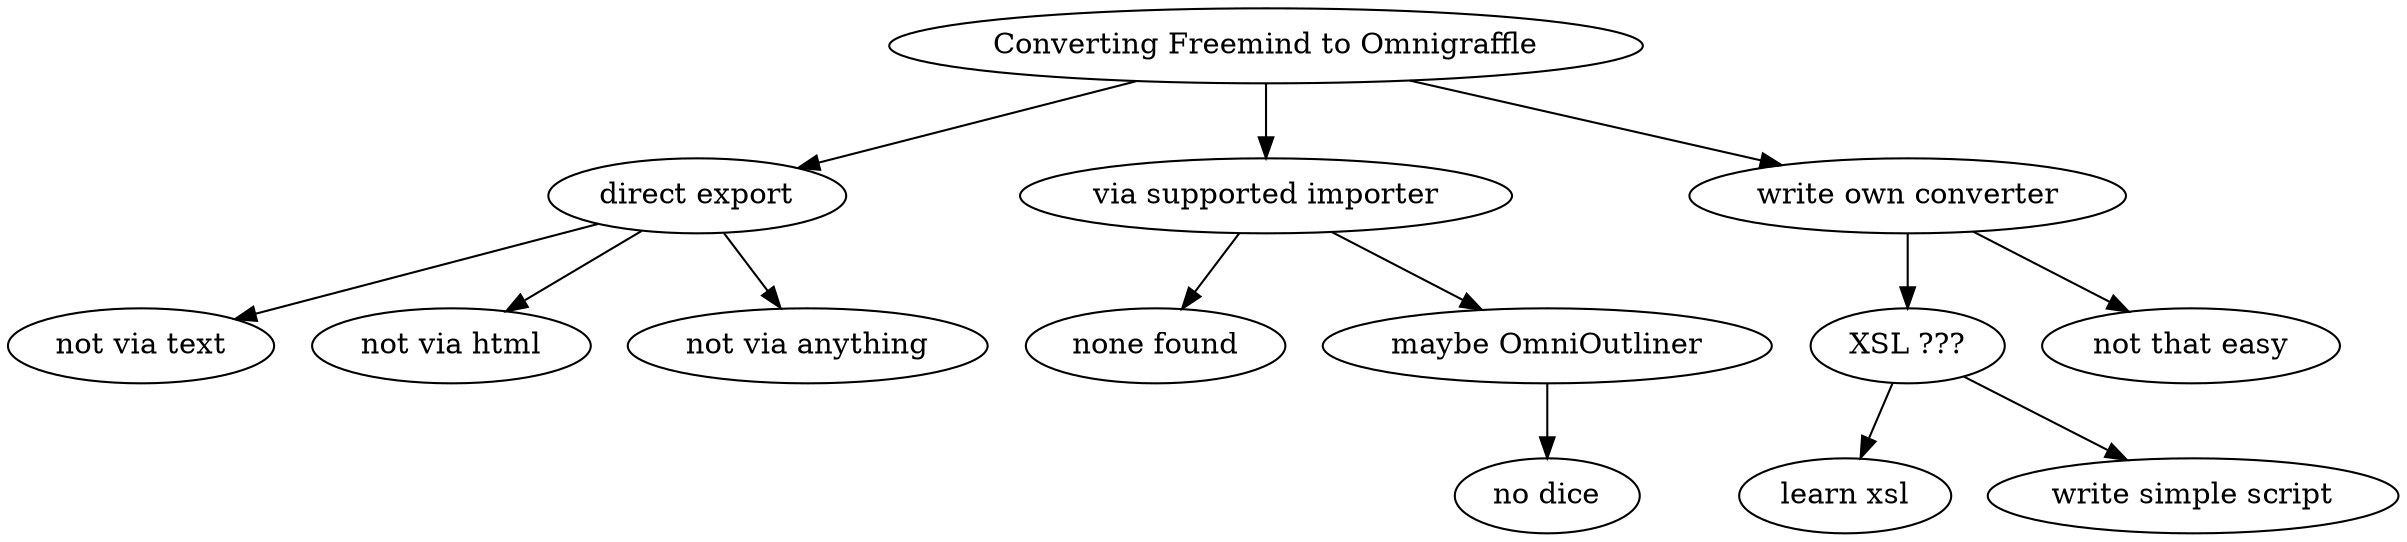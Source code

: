 
    digraph export { 
    ID_478820803 [label="Converting Freemind to Omnigraffle"]; 
        ID_1275403636 [label="direct export"]; 
        ID_222087364 [label="not via text"]; 
        ID_37871273 [label="not via html"]; 
        ID_348595389 [label="not via anything"]; 
        ID_108985482 [label="via supported importer"]; 
        ID_1679504492 [label="none found"]; 
        ID_1730046653 [label="maybe OmniOutliner"]; 
        ID_1573594178 [label="no dice"]; 
        ID_800601001 [label="write own converter"]; 
        ID_538413838 [label="XSL ???"]; 
        ID_1341545522 [label="learn xsl"]; 
        ID_1240445174 [label="write simple script"]; 
        ID_922972562 [label="not that easy"]; 
        ID_478820803 -> ID_1275403636 ;
        ID_1275403636 -> ID_222087364 ;
        ID_1275403636 -> ID_37871273 ;
        ID_1275403636 -> ID_348595389 ;
        ID_478820803 -> ID_108985482 ;
        ID_108985482 -> ID_1679504492 ;
        ID_108985482 -> ID_1730046653 ;
        ID_1730046653 -> ID_1573594178 ;
        ID_478820803 -> ID_800601001 ;
        ID_800601001 -> ID_538413838 ;
        ID_538413838 -> ID_1341545522 ;
        ID_538413838 -> ID_1240445174 ;
        ID_800601001 -> ID_922972562 ;
        
    }
